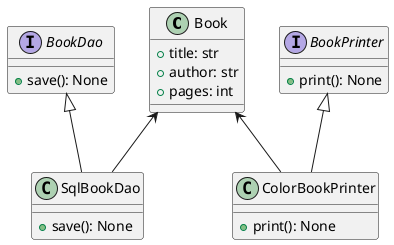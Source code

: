 @startuml book_resolution_2

class Book {
    +title: str
    +author: str
    +pages: int
}

interface BookDao {
    +save(): None
}

class SqlBookDao {
    +save(): None
}

BookDao <|-- SqlBookDao

interface BookPrinter {
    +print(): None
}

class ColorBookPrinter {
    +print(): None
}

BookPrinter <|-- ColorBookPrinter

Book <-- SqlBookDao
Book <-- ColorBookPrinter

@enduml
